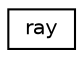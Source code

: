 digraph "Graphical Class Hierarchy"
{
  edge [fontname="Helvetica",fontsize="10",labelfontname="Helvetica",labelfontsize="10"];
  node [fontname="Helvetica",fontsize="10",shape=record];
  rankdir="LR";
  Node0 [label="ray",height=0.2,width=0.4,color="black", fillcolor="white", style="filled",URL="$classray.html",tooltip="Ray! We like shooting these out. "];
}
